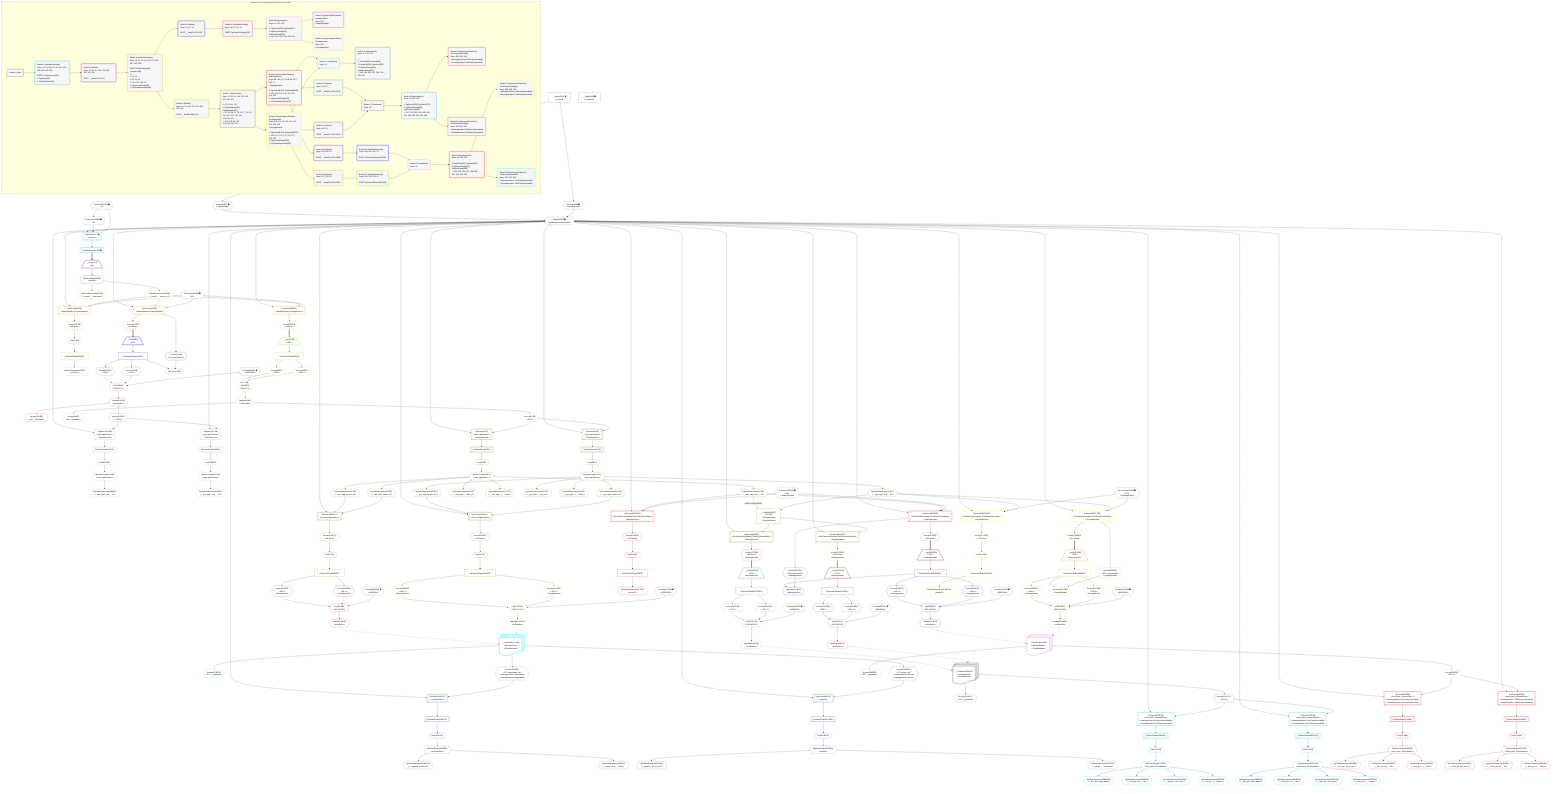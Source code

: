 %%{init: {'themeVariables': { 'fontSize': '12px'}}}%%
graph TD
    classDef path fill:#eee,stroke:#000,color:#000
    classDef plan fill:#fff,stroke-width:1px,color:#000
    classDef itemplan fill:#fff,stroke-width:2px,color:#000
    classDef unbatchedplan fill:#dff,stroke-width:1px,color:#000
    classDef sideeffectplan fill:#fcc,stroke-width:2px,color:#000
    classDef bucket fill:#f6f6f6,color:#000,stroke-width:2px,text-align:left

    subgraph "Buckets for queries/polymorphic/person-app-vulns"
    Bucket0("Bucket 0 (root)"):::bucket
    Bucket1("Bucket 1 (nullableBoundary)<br />Deps: 12, 13, 381, 25, 41, 165, 173, 242, 250, 315, 323<br /><br />ROOT Connectionᐸ9ᐳ[13]<br />1: PgSelect[15]<br />2: PgSelectRows[16]"):::bucket
    Bucket2("Bucket 2 (listItem)<br />Deps: 12, 25, 41, 165, 173, 242, 250, 315, 323<br /><br />ROOT __Item{2}ᐸ16ᐳ[17]"):::bucket
    Bucket3("Bucket 3 (nullableBoundary)<br />Deps: 18, 12, 25, 41, 165, 173, 242, 250, 315, 323<br /><br />ROOT PgSelectSingle{2}ᐸpeopleᐳ[18]<br />1: <br />ᐳ: 19, 20<br />2: 26, 31, 32<br />ᐳ: 370, 371, 380, 27<br />3: PgUnionAllSingle[29]<br />ᐳ: PgClassExpression[30]"):::bucket
    Bucket4("Bucket 4 (listItem)<br />Deps: 31, 41, 12<br /><br />ROOT __Item{4}ᐸ371ᐳ[35]"):::bucket
    Bucket5("Bucket 5 (listItem)<br />Deps: 41, 12, 165, 173, 242, 250, 315, 323<br /><br />ROOT __Item{5}ᐸ380ᐳ[37]"):::bucket
    Bucket6("Bucket 6 (nullableBoundary)<br />Deps: 36, 73, 41, 12<br /><br />ROOT PgUnionAllSingle{4}[36]"):::bucket
    Bucket7("Bucket 7 (polymorphic)<br />Deps: 12, 45, 44, 165, 173, 242, 250, 315, 323<br /><br />1: 47, 61, 99, 124<br />2: PgSelectRows[56], PgSelectRows[70]<br />ᐳ: 55, 58, 69, 72, 75, 76, 77, 78, 79, 100, 101, 102, 103, 104<br />3: 80, 92, 105<br />ᐳ: 376, 379, 85, 110<br />4: 88, 89, 113, 114"):::bucket
    Bucket8("Bucket 8 (polymorphic)<br />Deps: 12, 131, 130<br /><br />1: PgSelect[133], PgSelect[147]<br />2: PgSelectRows[142], PgSelectRows[156]<br />ᐳ: 141, 144, 155, 158, 208, 209"):::bucket
    Bucket9("Bucket 9 (polymorphicPartition)<br />AwsApplication<br />Deps: 88, 165, 12, 76, 99, 89, 242, 315, 77<br />ᐳAwsApplication<br /><br />1: PgUnionAll[212], PgUnionAll[218]<br />ᐳ: 161, 163, 372, 166, 167, 374, 375, 213<br />2: PgUnionAllSingle[216]<br />ᐳ: PgClassExpression[217]"):::bucket
    Bucket10("Bucket 10 (polymorphicPartition)<br />GcpApplication<br />Deps: 113, 173, 12, 101, 124, 114, 250, 323, 102<br />ᐳGcpApplication<br /><br />1: PgUnionAll[221], PgUnionAll[227]<br />ᐳ: 169, 171, 373, 174, 175, 377, 378, 222<br />2: PgUnionAllSingle[225]<br />ᐳ: PgClassExpression[226]"):::bucket
    Bucket11("Bucket 11 (combined)<br />Deps: 12"):::bucket
    Bucket12("Bucket 12 (polymorphic)<br />Deps: 177, 12, 178<br /><br />1: <br />ᐳ: Access[180], Access[194]<br />2: PgSelect[182], PgSelect[196]<br />3: PgSelectRows[191], PgSelectRows[205]<br />ᐳ: 190, 193, 204, 207, 228, 229, 230, 231"):::bucket
    Bucket13("Bucket 13 (listItem)<br />Deps: 242, 12<br /><br />ROOT __Item{13}ᐸ372ᐳ[210]"):::bucket
    Bucket14("Bucket 14 (listItem)<br />Deps: 250, 12<br /><br />ROOT __Item{14}ᐸ373ᐳ[219]"):::bucket
    Bucket15("Bucket 15 (polymorphicPartition)<br />AwsApplication<br />Deps: 208<br />ᐳAwsApplication"):::bucket
    Bucket16("Bucket 16 (polymorphicPartition)<br />GcpApplication<br />Deps: 209<br />ᐳGcpApplication"):::bucket
    Bucket17("Bucket 17 (combined)<br />Deps: 12"):::bucket
    Bucket18("Bucket 18 (polymorphic)<br />Deps: 12, 257, 255<br /><br />1: PgSelect[259], PgSelect[273]<br />2: PgSelectRows[268], PgSelectRows[282]<br />ᐳ: 267, 270, 281, 284, 289, 290, 291, 292, 293, 294, 295, 296"):::bucket
    Bucket19("Bucket 19 (listItem)<br />Deps: 218, 315, 12<br /><br />ROOT __Item{19}ᐸ375ᐳ[285]"):::bucket
    Bucket20("Bucket 20 (listItem)<br />Deps: 227, 323, 12<br /><br />ROOT __Item{20}ᐸ378ᐳ[287]"):::bucket
    Bucket21("Bucket 21 (nullableBoundary)<br />Deps: 286, 305, 315, 12<br /><br />ROOT PgUnionAllSingle{19}[286]"):::bucket
    Bucket22("Bucket 22 (nullableBoundary)<br />Deps: 288, 308, 323, 12<br /><br />ROOT PgUnionAllSingle{20}[288]"):::bucket
    Bucket23("Bucket 23 (polymorphicPartition)<br />FirstPartyVulnerability<br />Deps: 290, 291, 292<br />ᐳAwsApplicationᐳFirstPartyVulnerability<br />ᐳGcpApplicationᐳFirstPartyVulnerability"):::bucket
    Bucket24("Bucket 24 (polymorphicPartition)<br />ThirdPartyVulnerability<br />Deps: 294, 295, 296<br />ᐳAwsApplicationᐳThirdPartyVulnerability<br />ᐳGcpApplicationᐳThirdPartyVulnerability"):::bucket
    Bucket25("Bucket 25 (combined)<br />Deps: 12"):::bucket
    Bucket26("Bucket 26 (polymorphic)<br />Deps: 12, 330, 328<br /><br />1: PgSelect[332], PgSelect[346]<br />2: PgSelectRows[341], PgSelectRows[355]<br />ᐳ: 340, 343, 354, 357, 358, 359, 360, 361, 362, 363"):::bucket
    Bucket27("Bucket 27 (polymorphicPartition)<br />FirstPartyVulnerability<br />Deps: 358, 359, 360<br />ᐳAwsApplicationᐳFirstPartyVulnerability<br />ᐳGcpApplicationᐳFirstPartyVulnerability"):::bucket
    Bucket28("Bucket 28 (polymorphicPartition)<br />ThirdPartyVulnerability<br />Deps: 361, 362, 363<br />ᐳAwsApplicationᐳThirdPartyVulnerability<br />ᐳGcpApplicationᐳThirdPartyVulnerability"):::bucket
    end
    Bucket0 --> Bucket1
    Bucket1 --> Bucket2
    Bucket2 --> Bucket3
    Bucket3 --> Bucket4 & Bucket5
    Bucket4 --> Bucket6
    Bucket5 --> Bucket7
    Bucket6 --> Bucket8
    Bucket7 --> Bucket9 & Bucket10
    Bucket8 --> Bucket15 & Bucket16
    Bucket9 --> Bucket11 & Bucket13 & Bucket19
    Bucket10 --> Bucket11 & Bucket14 & Bucket20
    Bucket11 --> Bucket12
    Bucket13 --> Bucket17
    Bucket14 --> Bucket17
    Bucket17 --> Bucket18
    Bucket18 --> Bucket23 & Bucket24
    Bucket19 --> Bucket21
    Bucket20 --> Bucket22
    Bucket21 --> Bucket25
    Bucket22 --> Bucket25
    Bucket25 --> Bucket26
    Bucket26 --> Bucket27 & Bucket28

    %% plan dependencies
    Object12{{"Object[12∈0] ➊<br />ᐸ{pgSettings,withPgClient}ᐳ"}}:::plan
    Access10{{"Access[10∈0] ➊<br />ᐸ2.pgSettingsᐳ"}}:::plan
    Access11{{"Access[11∈0] ➊<br />ᐸ2.withPgClientᐳ"}}:::plan
    Access10 & Access11 --> Object12
    __Value2["__Value[2∈0] ➊<br />ᐸcontextᐳ"]:::plan
    __Value2 --> Access10
    __Value2 --> Access11
    Connection13{{"Connection[13∈0] ➊<br />ᐸ9ᐳ"}}:::plan
    Constant381{{"Constant[381∈0] ➊<br />ᐸ4ᐳ"}}:::plan
    Constant381 --> Connection13
    __Value4["__Value[4∈0] ➊<br />ᐸrootValueᐳ"]:::plan
    Connection25{{"Connection[25∈0] ➊<br />ᐸ21ᐳ"}}:::plan
    Constant41{{"Constant[41∈0] ➊<br />ᐸ[HIDDEN]ᐳ"}}:::plan
    Constant165{{"Constant[165∈0] ➊<br />ᐸ[HIDDEN]ᐳ"}}:::plan
    Constant173{{"Constant[173∈0] ➊<br />ᐸ[HIDDEN]ᐳ"}}:::plan
    Constant242{{"Constant[242∈0] ➊<br />ᐸ[HIDDEN]ᐳ"}}:::plan
    Constant250{{"Constant[250∈0] ➊<br />ᐸ[HIDDEN]ᐳ"}}:::plan
    Constant315{{"Constant[315∈0] ➊<br />ᐸ[HIDDEN]ᐳ"}}:::plan
    Constant323{{"Constant[323∈0] ➊<br />ᐸ[HIDDEN]ᐳ"}}:::plan
    PgSelect15[["PgSelect[15∈1] ➊<br />ᐸpeopleᐳ"]]:::plan
    Object12 & Connection13 & Constant381 --> PgSelect15
    PgSelectRows16[["PgSelectRows[16∈1] ➊"]]:::plan
    PgSelect15 --> PgSelectRows16
    __Item17[/"__Item[17∈2]<br />ᐸ16ᐳ"\]:::itemplan
    PgSelectRows16 ==> __Item17
    PgSelectSingle18{{"PgSelectSingle[18∈2]<br />ᐸpeopleᐳ"}}:::plan
    __Item17 --> PgSelectSingle18
    PgUnionAll26[["PgUnionAll[26∈3]<br />ᐸAwsApplication,GcpApplicationᐳ"]]:::plan
    PgClassExpression19{{"PgClassExpression[19∈3]<br />ᐸ__people__.”person_id”ᐳ"}}:::plan
    Object12 & PgClassExpression19 & Connection25 --> PgUnionAll26
    PgUnionAll31[["PgUnionAll[31∈3]<br />ᐸAwsApplication,GcpApplicationᐳ"]]:::plan
    Object12 & PgClassExpression19 & Connection25 --> PgUnionAll31
    PgUnionAll32[["PgUnionAll[32∈3]<br />ᐸAwsApplication,GcpApplicationᐳ"]]:::plan
    Object12 & PgClassExpression19 & Connection25 --> PgUnionAll32
    PgSelectSingle18 --> PgClassExpression19
    PgClassExpression20{{"PgClassExpression[20∈3]<br />ᐸ__people__.”username”ᐳ"}}:::plan
    PgSelectSingle18 --> PgClassExpression20
    First27{{"First[27∈3]"}}:::plan
    Access370{{"Access[370∈3]<br />ᐸ26.itemsᐳ"}}:::plan
    Access370 --> First27
    PgUnionAllSingle29["PgUnionAllSingle[29∈3]"]:::plan
    First27 --> PgUnionAllSingle29
    PgClassExpression30{{"PgClassExpression[30∈3]<br />ᐸcount(*)ᐳ"}}:::plan
    PgUnionAllSingle29 --> PgClassExpression30
    PgUnionAll26 --> Access370
    Access371{{"Access[371∈3]<br />ᐸ31.itemsᐳ"}}:::plan
    PgUnionAll31 --> Access371
    Access380{{"Access[380∈3]<br />ᐸ32.itemsᐳ"}}:::plan
    PgUnionAll32 --> Access380
    __Item35[/"__Item[35∈4]<br />ᐸ371ᐳ"\]:::itemplan
    Access371 ==> __Item35
    PgUnionAllSingle36["PgUnionAllSingle[36∈4]"]:::plan
    __Item35 --> PgUnionAllSingle36
    Access73{{"Access[73∈4]<br />ᐸ31.cursorDetailsᐳ"}}:::plan
    PgUnionAll31 --> Access73
    List128{{"List[128∈6]<br />ᐸ125,126,41ᐳ"}}:::plan
    Access125{{"Access[125∈6]<br />ᐸ36.0ᐳ"}}:::plan
    Access126{{"Access[126∈6]<br />ᐸ36.1ᐳ"}}:::plan
    Access125 & Access126 & Constant41 --> List128
    PgCursor74{{"PgCursor[74∈6]"}}:::plan
    PgUnionAllSingle36 & Access73 --> PgCursor74
    PgUnionAllSingle36 --> Access125
    PgUnionAllSingle36 --> Access126
    Lambda129{{"Lambda[129∈6]<br />ᐸtoSpecifierᐳ"}}:::plan
    List128 --> Lambda129
    Access130{{"Access[130∈6]<br />ᐸ129.__typenameᐳ"}}:::plan
    Lambda129 --> Access130
    Access131{{"Access[131∈6]<br />ᐸ129.idᐳ"}}:::plan
    Lambda129 --> Access131
    PgSelect133[["PgSelect[133∈8]<br />ᐸaws_applicationsᐳ<br />ᐳAwsApplication"]]:::plan
    Object12 & Access131 --> PgSelect133
    PgSelect147[["PgSelect[147∈8]<br />ᐸgcp_applicationsᐳ<br />ᐳGcpApplication"]]:::plan
    Object12 & Access131 --> PgSelect147
    First141{{"First[141∈8]^"}}:::plan
    PgSelectRows142[["PgSelectRows[142∈8]^"]]:::plan
    PgSelectRows142 --> First141
    PgSelect133 --> PgSelectRows142
    PgSelectSingle144{{"PgSelectSingle[144∈8]^<br />ᐸaws_applicationsᐳ"}}:::plan
    First141 --> PgSelectSingle144
    First155{{"First[155∈8]^"}}:::plan
    PgSelectRows156[["PgSelectRows[156∈8]^"]]:::plan
    PgSelectRows156 --> First155
    PgSelect147 --> PgSelectRows156
    PgSelectSingle158{{"PgSelectSingle[158∈8]^<br />ᐸgcp_applicationsᐳ"}}:::plan
    First155 --> PgSelectSingle158
    PgClassExpression208{{"PgClassExpression[208∈8]^<br />ᐸ__aws_appl...ons__.”id”ᐳ"}}:::plan
    PgSelectSingle144 --> PgClassExpression208
    PgClassExpression209{{"PgClassExpression[209∈8]^<br />ᐸ__gcp_appl...ons__.”id”ᐳ"}}:::plan
    PgSelectSingle158 --> PgClassExpression209
    List42{{"List[42∈5]<br />ᐸ39,40,41ᐳ"}}:::plan
    Access39{{"Access[39∈5]<br />ᐸ38.0ᐳ"}}:::plan
    Access40{{"Access[40∈5]<br />ᐸ38.1ᐳ"}}:::plan
    Access39 & Access40 & Constant41 --> List42
    __Item37[/"__Item[37∈5]<br />ᐸ380ᐳ"\]:::itemplan
    Access380 ==> __Item37
    PgUnionAllSingle38["PgUnionAllSingle[38∈5]"]:::plan
    __Item37 --> PgUnionAllSingle38
    PgUnionAllSingle38 --> Access39
    PgUnionAllSingle38 --> Access40
    Lambda43{{"Lambda[43∈5]<br />ᐸtoSpecifierᐳ"}}:::plan
    List42 --> Lambda43
    Access44{{"Access[44∈5]<br />ᐸ43.__typenameᐳ"}}:::plan
    Lambda43 --> Access44
    Access45{{"Access[45∈5]<br />ᐸ43.idᐳ"}}:::plan
    Lambda43 --> Access45
    PgUnionAll80[["PgUnionAll[80∈7]^<br />ᐸPerson,Organizationᐳ"]]:::plan
    PgClassExpression78{{"PgClassExpression[78∈7]^<br />ᐸ__aws_appl...person_id”ᐳ"}}:::plan
    PgClassExpression79{{"PgClassExpression[79∈7]^<br />ᐸ__aws_appl...zation_id”ᐳ"}}:::plan
    Object12 & PgClassExpression78 & PgClassExpression79 --> PgUnionAll80
    PgUnionAll105[["PgUnionAll[105∈7]^<br />ᐸPerson,Organizationᐳ"]]:::plan
    PgClassExpression103{{"PgClassExpression[103∈7]^<br />ᐸ__gcp_appl...person_id”ᐳ"}}:::plan
    PgClassExpression104{{"PgClassExpression[104∈7]^<br />ᐸ__gcp_appl...zation_id”ᐳ"}}:::plan
    Object12 & PgClassExpression103 & PgClassExpression104 --> PgUnionAll105
    PgSelect47[["PgSelect[47∈7]<br />ᐸaws_applicationsᐳ<br />ᐳAwsApplication"]]:::plan
    Object12 & Access45 --> PgSelect47
    PgSelect61[["PgSelect[61∈7]<br />ᐸgcp_applicationsᐳ<br />ᐳGcpApplication"]]:::plan
    Object12 & Access45 --> PgSelect61
    PgUnionAll89[["PgUnionAll[89∈7]<br />ᐸFirstPartyVulnerability,ThirdPartyVulnerabilityᐳ<br />ᐳAwsApplication"]]:::plan
    __DataOnly92["__DataOnly[92∈7]<br />ᐸ76,101ᐳ<br />ᐳAwsApplication<br />ᐳGcpApplication"]:::plan
    Object12 & __DataOnly92 --> PgUnionAll89
    PgClassExpression76{{"PgClassExpression[76∈7]^<br />ᐸ__aws_appl...ons__.”id”ᐳ"}}:::plan
    PgClassExpression101{{"PgClassExpression[101∈7]^<br />ᐸ__gcp_appl...ons__.”id”ᐳ"}}:::plan
    PgClassExpression76 -->|"trapError;trapInhibited"| __DataOnly92
    PgClassExpression101 --> __DataOnly92
    PgUnionAll114[["PgUnionAll[114∈7]<br />ᐸFirstPartyVulnerability,ThirdPartyVulnerabilityᐳ<br />ᐳGcpApplication"]]:::plan
    Object12 & __DataOnly92 --> PgUnionAll114
    First55{{"First[55∈7]^"}}:::plan
    PgSelectRows56[["PgSelectRows[56∈7]^"]]:::plan
    PgSelectRows56 --> First55
    PgSelect47 --> PgSelectRows56
    PgSelectSingle58{{"PgSelectSingle[58∈7]^<br />ᐸaws_applicationsᐳ"}}:::plan
    First55 --> PgSelectSingle58
    First69{{"First[69∈7]^"}}:::plan
    PgSelectRows70[["PgSelectRows[70∈7]^"]]:::plan
    PgSelectRows70 --> First69
    PgSelect61 --> PgSelectRows70
    PgSelectSingle72{{"PgSelectSingle[72∈7]^<br />ᐸgcp_applicationsᐳ"}}:::plan
    First69 --> PgSelectSingle72
    PgClassExpression75{{"PgClassExpression[75∈7]^<br />ᐸ__aws_appl..._.”aws_id”ᐳ"}}:::plan
    PgSelectSingle58 --> PgClassExpression75
    PgSelectSingle58 --> PgClassExpression76
    PgClassExpression77{{"PgClassExpression[77∈7]^<br />ᐸ__aws_appl...s__.”name”ᐳ"}}:::plan
    PgSelectSingle58 --> PgClassExpression77
    PgSelectSingle58 --> PgClassExpression78
    PgSelectSingle58 --> PgClassExpression79
    First85{{"First[85∈7]^"}}:::plan
    Access376{{"Access[376∈7]^<br />ᐸ80.itemsᐳ"}}:::plan
    Access376 --> First85
    PgUnionAllSingle88["PgUnionAllSingle[88∈7]^"]:::plan
    First85 --> PgUnionAllSingle88
    PgClassExpression100{{"PgClassExpression[100∈7]^<br />ᐸ__gcp_appl..._.”gcp_id”ᐳ"}}:::plan
    PgSelectSingle72 --> PgClassExpression100
    PgSelectSingle72 --> PgClassExpression101
    PgClassExpression102{{"PgClassExpression[102∈7]^<br />ᐸ__gcp_appl...s__.”name”ᐳ"}}:::plan
    PgSelectSingle72 --> PgClassExpression102
    PgSelectSingle72 --> PgClassExpression103
    PgSelectSingle72 --> PgClassExpression104
    First110{{"First[110∈7]^"}}:::plan
    Access379{{"Access[379∈7]^<br />ᐸ105.itemsᐳ"}}:::plan
    Access379 --> First110
    PgUnionAllSingle113["PgUnionAllSingle[113∈7]^"]:::plan
    First110 --> PgUnionAllSingle113
    PgUnionAll80 --> Access376
    PgUnionAll105 --> Access379
    Connection99{{"Connection[99∈7] ➊<br />ᐸ94ᐳ<br />ᐳAwsApplication"}}:::plan
    Connection124{{"Connection[124∈7] ➊<br />ᐸ119ᐳ<br />ᐳGcpApplication"}}:::plan
    List166{{"List[166∈9]^<br />ᐸ161,163,165ᐳ"}}:::plan
    Access161{{"Access[161∈9]<br />ᐸ88.0ᐳ<br />ᐳAwsApplication"}}:::plan
    Access163{{"Access[163∈9]<br />ᐸ88.1ᐳ<br />ᐳAwsApplication"}}:::plan
    Access161 & Access163 & Constant165 --> List166
    PgUnionAll212[["PgUnionAll[212∈9]<br />ᐸFirstPartyVulnerability,ThirdPartyVulnerabilityᐳ<br />ᐳAwsApplication"]]:::plan
    Object12 & PgClassExpression76 & Connection99 --> PgUnionAll212
    PgUnionAll218[["PgUnionAll[218∈9]<br />ᐸFirstPartyVulnerability,ThirdPartyVulnerabilityᐳ<br />ᐳAwsApplication"]]:::plan
    Object12 & PgClassExpression76 & Connection99 --> PgUnionAll218
    PgUnionAllSingle88 --> Access161
    PgUnionAllSingle88 --> Access163
    Lambda167{{"Lambda[167∈9]^<br />ᐸtoSpecifierᐳ"}}:::plan
    List166 --> Lambda167
    First213{{"First[213∈9]^"}}:::plan
    Access374{{"Access[374∈9]^<br />ᐸ212.itemsᐳ"}}:::plan
    Access374 --> First213
    PgUnionAllSingle216["PgUnionAllSingle[216∈9]^"]:::plan
    First213 --> PgUnionAllSingle216
    PgClassExpression217{{"PgClassExpression[217∈9]^<br />ᐸcount(*)ᐳ"}}:::plan
    PgUnionAllSingle216 --> PgClassExpression217
    Access372{{"Access[372∈9]<br />ᐸ89.itemsᐳ<br />ᐳAwsApplication"}}:::plan
    PgUnionAll89 --> Access372
    PgUnionAll212 --> Access374
    Access375{{"Access[375∈9]^<br />ᐸ218.itemsᐳ"}}:::plan
    PgUnionAll218 --> Access375
    Access178{{"Access[178∈11]^<br />ᐸ177.__typenameᐳ"}}:::plan
    __Value177:::plan@{shape: docs, label: "__Combined[177∈11]<br />ᐳAwsApplication<br />ᐳGcpApplication"}
    __Value177 --> Access178
    PgSelect182[["PgSelect[182∈12]^<br />ᐸorganizationsᐳ"]]:::plan
    Access180{{"Access[180∈12]<br />ᐸ177.organization_idᐳ<br />ᐳAwsApplicationᐳOrganization<br />ᐳGcpApplicationᐳOrganization"}}:::plan
    Object12 & Access180 --> PgSelect182
    PgSelect196[["PgSelect[196∈12]^<br />ᐸpeopleᐳ"]]:::plan
    Access194{{"Access[194∈12]<br />ᐸ177.person_idᐳ<br />ᐳAwsApplicationᐳPerson<br />ᐳGcpApplicationᐳPerson"}}:::plan
    Object12 & Access194 --> PgSelect196
    __Value177 --> Access180
    First190{{"First[190∈12]^"}}:::plan
    PgSelectRows191[["PgSelectRows[191∈12]^"]]:::plan
    PgSelectRows191 --> First190
    PgSelect182 --> PgSelectRows191
    PgSelectSingle193{{"PgSelectSingle[193∈12]^<br />ᐸorganizationsᐳ"}}:::plan
    First190 --> PgSelectSingle193
    __Value177 --> Access194
    First204{{"First[204∈12]^"}}:::plan
    PgSelectRows205[["PgSelectRows[205∈12]^"]]:::plan
    PgSelectRows205 --> First204
    PgSelect196 --> PgSelectRows205
    PgSelectSingle207{{"PgSelectSingle[207∈12]^<br />ᐸpeopleᐳ"}}:::plan
    First204 --> PgSelectSingle207
    PgClassExpression228{{"PgClassExpression[228∈12]^<br />ᐸ__organiza...zation_id”ᐳ"}}:::plan
    PgSelectSingle193 --> PgClassExpression228
    PgClassExpression229{{"PgClassExpression[229∈12]^<br />ᐸ__organiza...s__.”name”ᐳ"}}:::plan
    PgSelectSingle193 --> PgClassExpression229
    PgClassExpression230{{"PgClassExpression[230∈12]^<br />ᐸ__people__.”person_id”ᐳ"}}:::plan
    PgSelectSingle207 --> PgClassExpression230
    PgClassExpression231{{"PgClassExpression[231∈12]^<br />ᐸ__people__.”username”ᐳ"}}:::plan
    PgSelectSingle207 --> PgClassExpression231
    List243{{"List[243∈13]^<br />ᐸ238,240,242ᐳ"}}:::plan
    Access238{{"Access[238∈13]^<br />ᐸ211.0ᐳ"}}:::plan
    Access240{{"Access[240∈13]^<br />ᐸ211.1ᐳ"}}:::plan
    Access238 & Access240 & Constant242 --> List243
    __Item210[/"__Item[210∈13]<br />ᐸ372ᐳ<br />ᐳAwsApplication"\]:::itemplan
    Access372 ==> __Item210
    PgUnionAllSingle211["PgUnionAllSingle[211∈13]^"]:::plan
    __Item210 --> PgUnionAllSingle211
    PgUnionAllSingle211 --> Access238
    PgUnionAllSingle211 --> Access240
    Lambda244{{"Lambda[244∈13]^<br />ᐸtoSpecifierᐳ"}}:::plan
    List243 --> Lambda244
    Access255{{"Access[255∈17]^<br />ᐸ254.__typenameᐳ"}}:::plan
    __Value254:::plan@{shape: docs, label: "__Combined[254∈17]<br />ᐳAwsApplication<br />ᐳGcpApplication"}
    __Value254 --> Access255
    Access257{{"Access[257∈17]^<br />ᐸ254.idᐳ"}}:::plan
    __Value254 --> Access257
    PgSelect259[["PgSelect[259∈18]<br />ᐸfirst_party_vulnerabilitiesᐳ<br />ᐳAwsApplicationᐳFirstPartyVulnerability<br />ᐳGcpApplicationᐳFirstPartyVulnerability"]]:::plan
    Object12 & Access257 --> PgSelect259
    PgSelect273[["PgSelect[273∈18]<br />ᐸthird_party_vulnerabilitiesᐳ<br />ᐳAwsApplicationᐳThirdPartyVulnerability<br />ᐳGcpApplicationᐳThirdPartyVulnerability"]]:::plan
    Object12 & Access257 --> PgSelect273
    First267{{"First[267∈18]^"}}:::plan
    PgSelectRows268[["PgSelectRows[268∈18]^"]]:::plan
    PgSelectRows268 --> First267
    PgSelect259 --> PgSelectRows268
    PgSelectSingle270{{"PgSelectSingle[270∈18]^<br />ᐸfirst_party_vulnerabilitiesᐳ"}}:::plan
    First267 --> PgSelectSingle270
    First281{{"First[281∈18]^"}}:::plan
    PgSelectRows282[["PgSelectRows[282∈18]^"]]:::plan
    PgSelectRows282 --> First281
    PgSelect273 --> PgSelectRows282
    PgSelectSingle284{{"PgSelectSingle[284∈18]^<br />ᐸthird_party_vulnerabilitiesᐳ"}}:::plan
    First281 --> PgSelectSingle284
    PgClassExpression289{{"PgClassExpression[289∈18]^<br />ᐸ__first_pa...team_name”ᐳ"}}:::plan
    PgSelectSingle270 --> PgClassExpression289
    PgClassExpression290{{"PgClassExpression[290∈18]^<br />ᐸ__first_pa...ies__.”id”ᐳ"}}:::plan
    PgSelectSingle270 --> PgClassExpression290
    PgClassExpression291{{"PgClassExpression[291∈18]^<br />ᐸ__first_pa...vss_score”ᐳ"}}:::plan
    PgSelectSingle270 --> PgClassExpression291
    PgClassExpression292{{"PgClassExpression[292∈18]^<br />ᐸ__first_pa...s__.”name”ᐳ"}}:::plan
    PgSelectSingle270 --> PgClassExpression292
    PgClassExpression293{{"PgClassExpression[293∈18]^<br />ᐸ__third_pa...ndor_name”ᐳ"}}:::plan
    PgSelectSingle284 --> PgClassExpression293
    PgClassExpression294{{"PgClassExpression[294∈18]^<br />ᐸ__third_pa...ies__.”id”ᐳ"}}:::plan
    PgSelectSingle284 --> PgClassExpression294
    PgClassExpression295{{"PgClassExpression[295∈18]^<br />ᐸ__third_pa...vss_score”ᐳ"}}:::plan
    PgSelectSingle284 --> PgClassExpression295
    PgClassExpression296{{"PgClassExpression[296∈18]^<br />ᐸ__third_pa...s__.”name”ᐳ"}}:::plan
    PgSelectSingle284 --> PgClassExpression296
    __Item285[/"__Item[285∈19]<br />ᐸ375ᐳ<br />ᐳAwsApplication"\]:::itemplan
    Access375 ==> __Item285
    PgUnionAllSingle286["PgUnionAllSingle[286∈19]^"]:::plan
    __Item285 --> PgUnionAllSingle286
    Access305{{"Access[305∈19]<br />ᐸ218.cursorDetailsᐳ<br />ᐳAwsApplication"}}:::plan
    PgUnionAll218 --> Access305
    List316{{"List[316∈21]^<br />ᐸ311,313,315ᐳ"}}:::plan
    Access311{{"Access[311∈21]<br />ᐸ286.0ᐳ<br />ᐳAwsApplication"}}:::plan
    Access313{{"Access[313∈21]<br />ᐸ286.1ᐳ<br />ᐳAwsApplication"}}:::plan
    Access311 & Access313 & Constant315 --> List316
    PgCursor307{{"PgCursor[307∈21]<br />ᐳAwsApplication"}}:::plan
    PgUnionAllSingle286 & Access305 --> PgCursor307
    PgUnionAllSingle286 --> Access311
    PgUnionAllSingle286 --> Access313
    Lambda317{{"Lambda[317∈21]^<br />ᐸtoSpecifierᐳ"}}:::plan
    List316 --> Lambda317
    Access328{{"Access[328∈25]^<br />ᐸ327.__typenameᐳ"}}:::plan
    __Value327:::plan@{shape: docs, label: "__Combined[327∈25]<br />ᐳAwsApplication<br />ᐳGcpApplication"}
    __Value327 --> Access328
    Access330{{"Access[330∈25]^<br />ᐸ327.idᐳ"}}:::plan
    __Value327 --> Access330
    PgSelect332[["PgSelect[332∈26]<br />ᐸfirst_party_vulnerabilitiesᐳ<br />ᐳAwsApplicationᐳFirstPartyVulnerability<br />ᐳGcpApplicationᐳFirstPartyVulnerability"]]:::plan
    Object12 & Access330 --> PgSelect332
    PgSelect346[["PgSelect[346∈26]<br />ᐸthird_party_vulnerabilitiesᐳ<br />ᐳAwsApplicationᐳThirdPartyVulnerability<br />ᐳGcpApplicationᐳThirdPartyVulnerability"]]:::plan
    Object12 & Access330 --> PgSelect346
    First340{{"First[340∈26]^"}}:::plan
    PgSelectRows341[["PgSelectRows[341∈26]^"]]:::plan
    PgSelectRows341 --> First340
    PgSelect332 --> PgSelectRows341
    PgSelectSingle343{{"PgSelectSingle[343∈26]^<br />ᐸfirst_party_vulnerabilitiesᐳ"}}:::plan
    First340 --> PgSelectSingle343
    First354{{"First[354∈26]^"}}:::plan
    PgSelectRows355[["PgSelectRows[355∈26]^"]]:::plan
    PgSelectRows355 --> First354
    PgSelect346 --> PgSelectRows355
    PgSelectSingle357{{"PgSelectSingle[357∈26]^<br />ᐸthird_party_vulnerabilitiesᐳ"}}:::plan
    First354 --> PgSelectSingle357
    PgClassExpression358{{"PgClassExpression[358∈26]^<br />ᐸ__first_pa...vss_score”ᐳ"}}:::plan
    PgSelectSingle343 --> PgClassExpression358
    PgClassExpression359{{"PgClassExpression[359∈26]^<br />ᐸ__first_pa...ies__.”id”ᐳ"}}:::plan
    PgSelectSingle343 --> PgClassExpression359
    PgClassExpression360{{"PgClassExpression[360∈26]^<br />ᐸ__first_pa...s__.”name”ᐳ"}}:::plan
    PgSelectSingle343 --> PgClassExpression360
    PgClassExpression361{{"PgClassExpression[361∈26]^<br />ᐸ__third_pa...vss_score”ᐳ"}}:::plan
    PgSelectSingle357 --> PgClassExpression361
    PgClassExpression362{{"PgClassExpression[362∈26]^<br />ᐸ__third_pa...ies__.”id”ᐳ"}}:::plan
    PgSelectSingle357 --> PgClassExpression362
    PgClassExpression363{{"PgClassExpression[363∈26]^<br />ᐸ__third_pa...s__.”name”ᐳ"}}:::plan
    PgSelectSingle357 --> PgClassExpression363
    List174{{"List[174∈10]^<br />ᐸ169,171,173ᐳ"}}:::plan
    Access169{{"Access[169∈10]<br />ᐸ113.0ᐳ<br />ᐳGcpApplication"}}:::plan
    Access171{{"Access[171∈10]<br />ᐸ113.1ᐳ<br />ᐳGcpApplication"}}:::plan
    Access169 & Access171 & Constant173 --> List174
    PgUnionAll221[["PgUnionAll[221∈10]<br />ᐸFirstPartyVulnerability,ThirdPartyVulnerabilityᐳ<br />ᐳGcpApplication"]]:::plan
    Object12 & PgClassExpression101 & Connection124 --> PgUnionAll221
    PgUnionAll227[["PgUnionAll[227∈10]<br />ᐸFirstPartyVulnerability,ThirdPartyVulnerabilityᐳ<br />ᐳGcpApplication"]]:::plan
    Object12 & PgClassExpression101 & Connection124 --> PgUnionAll227
    PgUnionAllSingle113 --> Access169
    PgUnionAllSingle113 --> Access171
    Lambda175{{"Lambda[175∈10]^<br />ᐸtoSpecifierᐳ"}}:::plan
    List174 --> Lambda175
    First222{{"First[222∈10]^"}}:::plan
    Access377{{"Access[377∈10]^<br />ᐸ221.itemsᐳ"}}:::plan
    Access377 --> First222
    PgUnionAllSingle225["PgUnionAllSingle[225∈10]^"]:::plan
    First222 --> PgUnionAllSingle225
    PgClassExpression226{{"PgClassExpression[226∈10]^<br />ᐸcount(*)ᐳ"}}:::plan
    PgUnionAllSingle225 --> PgClassExpression226
    Access373{{"Access[373∈10]<br />ᐸ114.itemsᐳ<br />ᐳGcpApplication"}}:::plan
    PgUnionAll114 --> Access373
    PgUnionAll221 --> Access377
    Access378{{"Access[378∈10]^<br />ᐸ227.itemsᐳ"}}:::plan
    PgUnionAll227 --> Access378
    List251{{"List[251∈14]^<br />ᐸ246,248,250ᐳ"}}:::plan
    Access246{{"Access[246∈14]^<br />ᐸ220.0ᐳ"}}:::plan
    Access248{{"Access[248∈14]^<br />ᐸ220.1ᐳ"}}:::plan
    Access246 & Access248 & Constant250 --> List251
    __Item219[/"__Item[219∈14]<br />ᐸ373ᐳ<br />ᐳGcpApplication"\]:::itemplan
    Access373 ==> __Item219
    PgUnionAllSingle220["PgUnionAllSingle[220∈14]^"]:::plan
    __Item219 --> PgUnionAllSingle220
    PgUnionAllSingle220 --> Access246
    PgUnionAllSingle220 --> Access248
    Lambda252{{"Lambda[252∈14]^<br />ᐸtoSpecifierᐳ"}}:::plan
    List251 --> Lambda252
    __Item287[/"__Item[287∈20]<br />ᐸ378ᐳ<br />ᐳGcpApplication"\]:::itemplan
    Access378 ==> __Item287
    PgUnionAllSingle288["PgUnionAllSingle[288∈20]^"]:::plan
    __Item287 --> PgUnionAllSingle288
    Access308{{"Access[308∈20]<br />ᐸ227.cursorDetailsᐳ<br />ᐳGcpApplication"}}:::plan
    PgUnionAll227 --> Access308
    List324{{"List[324∈22]^<br />ᐸ319,321,323ᐳ"}}:::plan
    Access319{{"Access[319∈22]<br />ᐸ288.0ᐳ<br />ᐳGcpApplication"}}:::plan
    Access321{{"Access[321∈22]<br />ᐸ288.1ᐳ<br />ᐳGcpApplication"}}:::plan
    Access319 & Access321 & Constant323 --> List324
    PgCursor310{{"PgCursor[310∈22]<br />ᐳGcpApplication"}}:::plan
    PgUnionAllSingle288 & Access308 --> PgCursor310
    PgUnionAllSingle288 --> Access319
    PgUnionAllSingle288 --> Access321
    Lambda325{{"Lambda[325∈22]^<br />ᐸtoSpecifierᐳ"}}:::plan
    List324 --> Lambda325

    %% define steps
    classDef bucket0 stroke:#696969
    class Bucket0,__Value2,__Value4,Access10,Access11,Object12,Connection13,Connection25,Constant41,Constant165,Constant173,Constant242,Constant250,Constant315,Constant323,Constant381 bucket0
    classDef bucket1 stroke:#00bfff
    class Bucket1,PgSelect15,PgSelectRows16 bucket1
    classDef bucket2 stroke:#7f007f
    class Bucket2,__Item17,PgSelectSingle18 bucket2
    classDef bucket3 stroke:#ffa500
    class Bucket3,PgClassExpression19,PgClassExpression20,PgUnionAll26,First27,PgUnionAllSingle29,PgClassExpression30,PgUnionAll31,PgUnionAll32,Access370,Access371,Access380 bucket3
    classDef bucket4 stroke:#0000ff
    class Bucket4,__Item35,PgUnionAllSingle36,Access73 bucket4
    classDef bucket5 stroke:#7fff00
    class Bucket5,__Item37,PgUnionAllSingle38,Access39,Access40,List42,Lambda43,Access44,Access45 bucket5
    classDef bucket6 stroke:#ff1493
    class Bucket6,PgCursor74,Access125,Access126,List128,Lambda129,Access130,Access131 bucket6
    classDef bucket7 stroke:#808000
    class Bucket7,PgSelect47,First55,PgSelectRows56,PgSelectSingle58,PgSelect61,First69,PgSelectRows70,PgSelectSingle72,PgClassExpression75,PgClassExpression76,PgClassExpression77,PgClassExpression78,PgClassExpression79,PgUnionAll80,First85,PgUnionAllSingle88,PgUnionAll89,__DataOnly92,Connection99,PgClassExpression100,PgClassExpression101,PgClassExpression102,PgClassExpression103,PgClassExpression104,PgUnionAll105,First110,PgUnionAllSingle113,PgUnionAll114,Connection124,Access376,Access379 bucket7
    classDef bucket8 stroke:#dda0dd
    class Bucket8,PgSelect133,First141,PgSelectRows142,PgSelectSingle144,PgSelect147,First155,PgSelectRows156,PgSelectSingle158,PgClassExpression208,PgClassExpression209 bucket8
    classDef bucket9 stroke:#ff0000
    class Bucket9,Access161,Access163,List166,Lambda167,PgUnionAll212,First213,PgUnionAllSingle216,PgClassExpression217,PgUnionAll218,Access372,Access374,Access375 bucket9
    classDef bucket10 stroke:#ffff00
    class Bucket10,Access169,Access171,List174,Lambda175,PgUnionAll221,First222,PgUnionAllSingle225,PgClassExpression226,PgUnionAll227,Access373,Access377,Access378 bucket10
    classDef bucket11 stroke:#00ffff
    class Bucket11,__Value177,Access178 bucket11
    classDef bucket12 stroke:#4169e1
    class Bucket12,Access180,PgSelect182,First190,PgSelectRows191,PgSelectSingle193,Access194,PgSelect196,First204,PgSelectRows205,PgSelectSingle207,PgClassExpression228,PgClassExpression229,PgClassExpression230,PgClassExpression231 bucket12
    classDef bucket13 stroke:#3cb371
    class Bucket13,__Item210,PgUnionAllSingle211,Access238,Access240,List243,Lambda244 bucket13
    classDef bucket14 stroke:#a52a2a
    class Bucket14,__Item219,PgUnionAllSingle220,Access246,Access248,List251,Lambda252 bucket14
    classDef bucket15 stroke:#ff00ff
    class Bucket15 bucket15
    classDef bucket16 stroke:#f5deb3
    class Bucket16 bucket16
    classDef bucket17 stroke:#696969
    class Bucket17,__Value254,Access255,Access257 bucket17
    classDef bucket18 stroke:#00bfff
    class Bucket18,PgSelect259,First267,PgSelectRows268,PgSelectSingle270,PgSelect273,First281,PgSelectRows282,PgSelectSingle284,PgClassExpression289,PgClassExpression290,PgClassExpression291,PgClassExpression292,PgClassExpression293,PgClassExpression294,PgClassExpression295,PgClassExpression296 bucket18
    classDef bucket19 stroke:#7f007f
    class Bucket19,__Item285,PgUnionAllSingle286,Access305 bucket19
    classDef bucket20 stroke:#ffa500
    class Bucket20,__Item287,PgUnionAllSingle288,Access308 bucket20
    classDef bucket21 stroke:#0000ff
    class Bucket21,PgCursor307,Access311,Access313,List316,Lambda317 bucket21
    classDef bucket22 stroke:#7fff00
    class Bucket22,PgCursor310,Access319,Access321,List324,Lambda325 bucket22
    classDef bucket23 stroke:#ff1493
    class Bucket23 bucket23
    classDef bucket24 stroke:#808000
    class Bucket24 bucket24
    classDef bucket25 stroke:#dda0dd
    class Bucket25,__Value327,Access328,Access330 bucket25
    classDef bucket26 stroke:#ff0000
    class Bucket26,PgSelect332,First340,PgSelectRows341,PgSelectSingle343,PgSelect346,First354,PgSelectRows355,PgSelectSingle357,PgClassExpression358,PgClassExpression359,PgClassExpression360,PgClassExpression361,PgClassExpression362,PgClassExpression363 bucket26
    classDef bucket27 stroke:#ffff00
    class Bucket27 bucket27
    classDef bucket28 stroke:#00ffff
    class Bucket28 bucket28

    Lambda167 -.-x __Value177
    Lambda175 -.-x __Value177
    Lambda244 -.-x __Value254
    Lambda252 -.-x __Value254
    Lambda317 -.-x __Value327
    Lambda325 -.-x __Value327